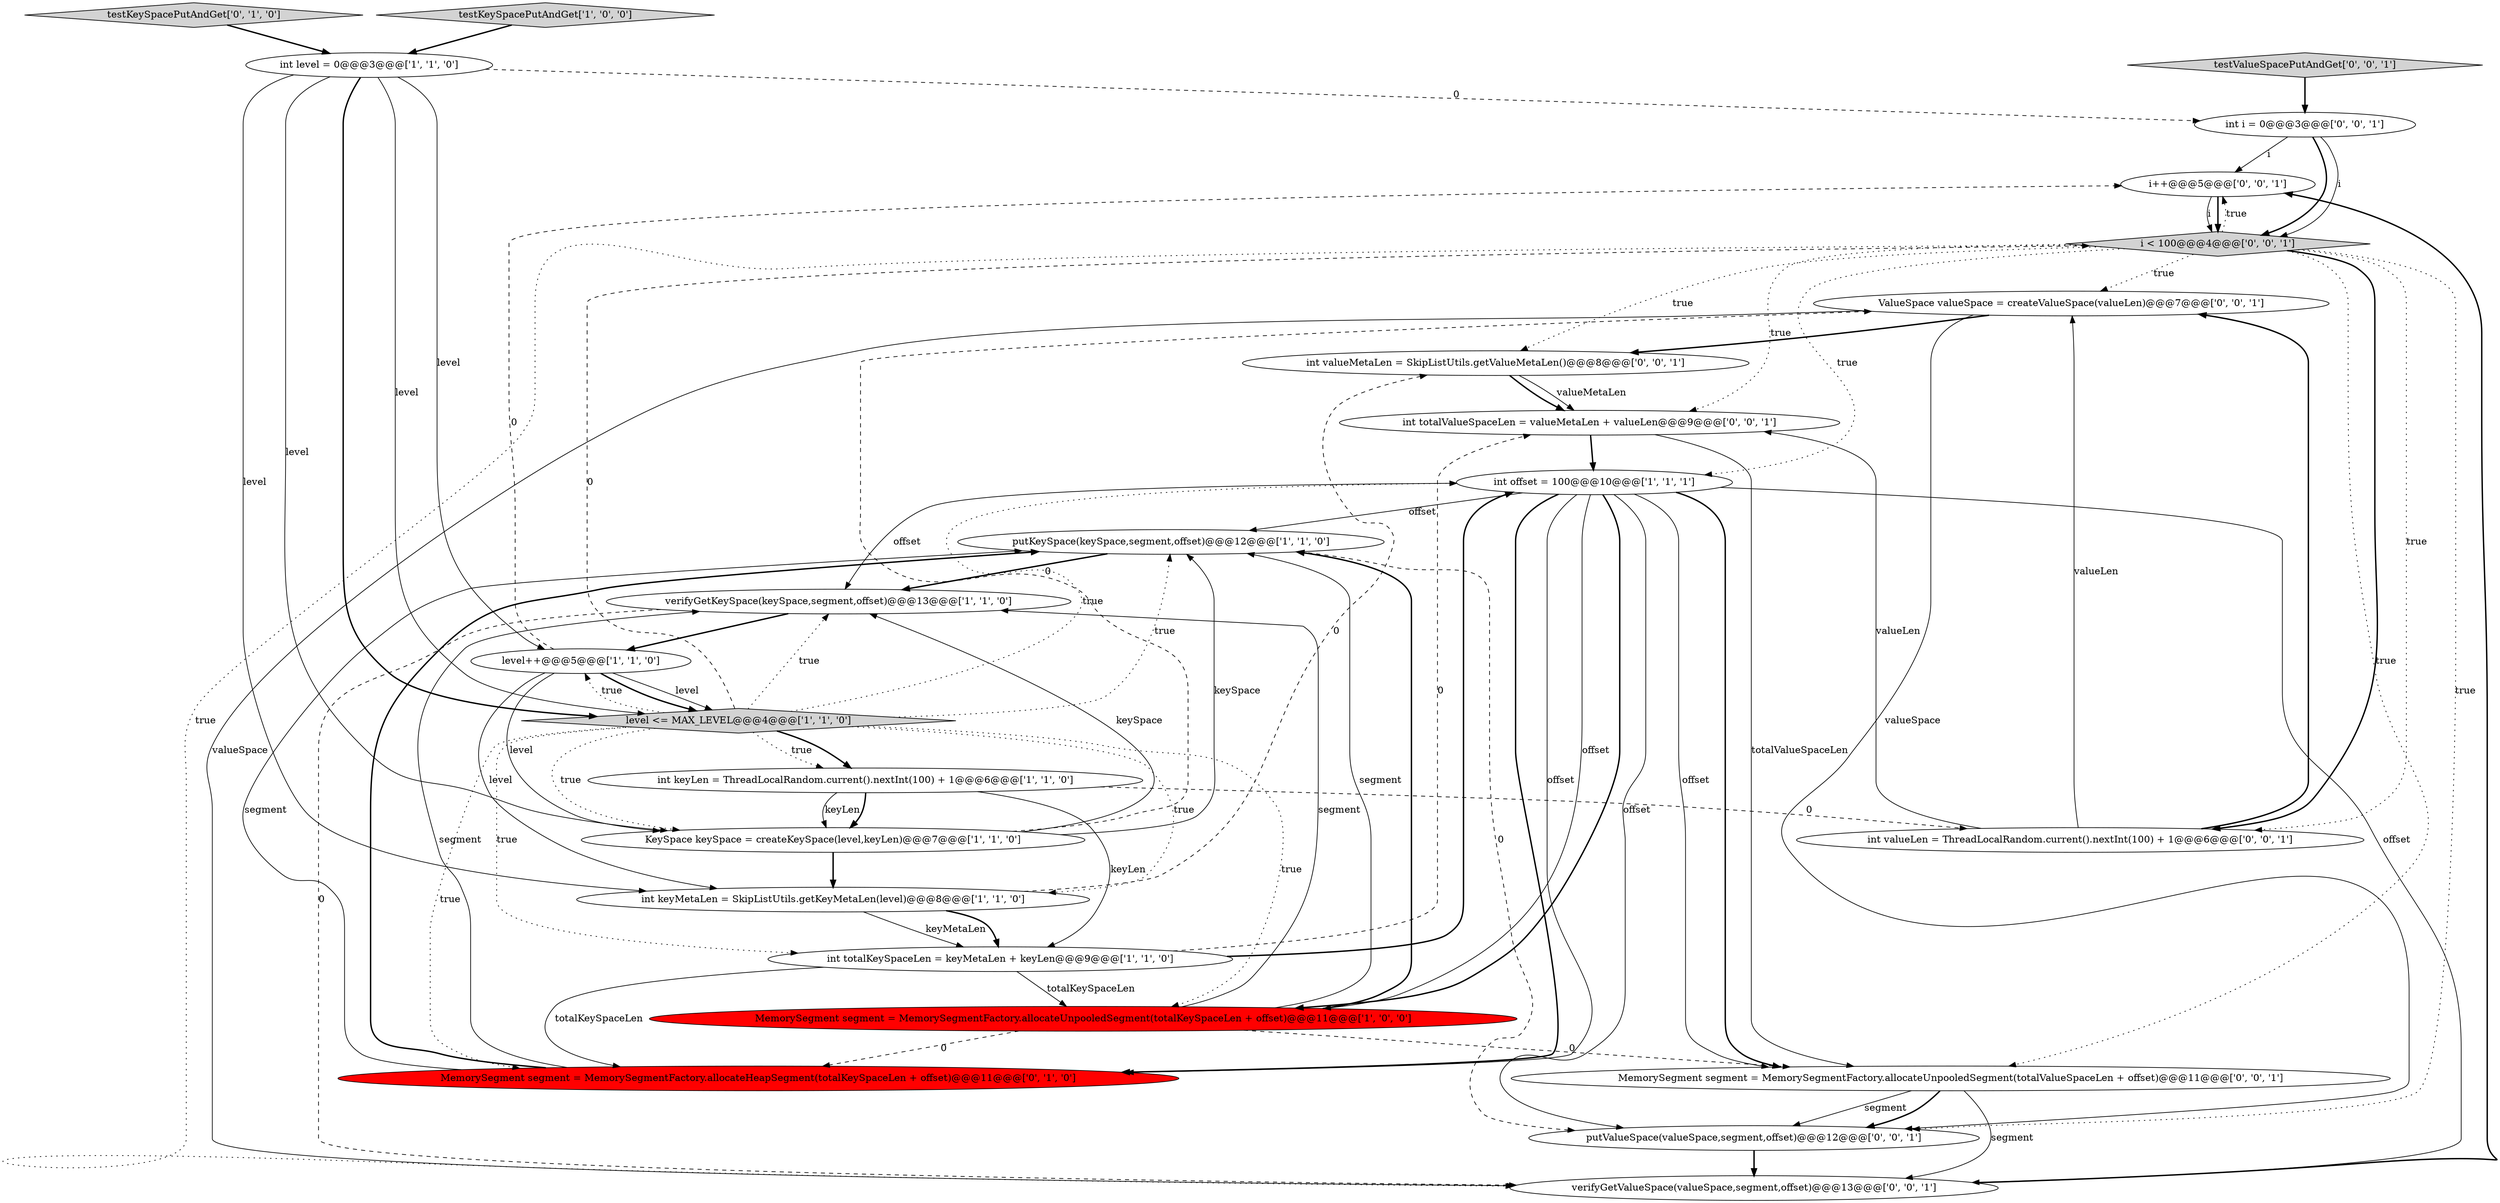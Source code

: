 digraph {
15 [style = filled, label = "int i = 0@@@3@@@['0', '0', '1']", fillcolor = white, shape = ellipse image = "AAA0AAABBB3BBB"];
16 [style = filled, label = "i++@@@5@@@['0', '0', '1']", fillcolor = white, shape = ellipse image = "AAA0AAABBB3BBB"];
17 [style = filled, label = "putValueSpace(valueSpace,segment,offset)@@@12@@@['0', '0', '1']", fillcolor = white, shape = ellipse image = "AAA0AAABBB3BBB"];
21 [style = filled, label = "i < 100@@@4@@@['0', '0', '1']", fillcolor = lightgray, shape = diamond image = "AAA0AAABBB3BBB"];
1 [style = filled, label = "putKeySpace(keySpace,segment,offset)@@@12@@@['1', '1', '0']", fillcolor = white, shape = ellipse image = "AAA0AAABBB1BBB"];
14 [style = filled, label = "ValueSpace valueSpace = createValueSpace(valueLen)@@@7@@@['0', '0', '1']", fillcolor = white, shape = ellipse image = "AAA0AAABBB3BBB"];
2 [style = filled, label = "int keyLen = ThreadLocalRandom.current().nextInt(100) + 1@@@6@@@['1', '1', '0']", fillcolor = white, shape = ellipse image = "AAA0AAABBB1BBB"];
22 [style = filled, label = "int totalValueSpaceLen = valueMetaLen + valueLen@@@9@@@['0', '0', '1']", fillcolor = white, shape = ellipse image = "AAA0AAABBB3BBB"];
10 [style = filled, label = "int level = 0@@@3@@@['1', '1', '0']", fillcolor = white, shape = ellipse image = "AAA0AAABBB1BBB"];
11 [style = filled, label = "int keyMetaLen = SkipListUtils.getKeyMetaLen(level)@@@8@@@['1', '1', '0']", fillcolor = white, shape = ellipse image = "AAA0AAABBB1BBB"];
3 [style = filled, label = "int totalKeySpaceLen = keyMetaLen + keyLen@@@9@@@['1', '1', '0']", fillcolor = white, shape = ellipse image = "AAA0AAABBB1BBB"];
24 [style = filled, label = "int valueMetaLen = SkipListUtils.getValueMetaLen()@@@8@@@['0', '0', '1']", fillcolor = white, shape = ellipse image = "AAA0AAABBB3BBB"];
12 [style = filled, label = "MemorySegment segment = MemorySegmentFactory.allocateHeapSegment(totalKeySpaceLen + offset)@@@11@@@['0', '1', '0']", fillcolor = red, shape = ellipse image = "AAA1AAABBB2BBB"];
8 [style = filled, label = "int offset = 100@@@10@@@['1', '1', '1']", fillcolor = white, shape = ellipse image = "AAA0AAABBB1BBB"];
0 [style = filled, label = "verifyGetKeySpace(keySpace,segment,offset)@@@13@@@['1', '1', '0']", fillcolor = white, shape = ellipse image = "AAA0AAABBB1BBB"];
23 [style = filled, label = "verifyGetValueSpace(valueSpace,segment,offset)@@@13@@@['0', '0', '1']", fillcolor = white, shape = ellipse image = "AAA0AAABBB3BBB"];
20 [style = filled, label = "int valueLen = ThreadLocalRandom.current().nextInt(100) + 1@@@6@@@['0', '0', '1']", fillcolor = white, shape = ellipse image = "AAA0AAABBB3BBB"];
6 [style = filled, label = "level <= MAX_LEVEL@@@4@@@['1', '1', '0']", fillcolor = lightgray, shape = diamond image = "AAA0AAABBB1BBB"];
5 [style = filled, label = "KeySpace keySpace = createKeySpace(level,keyLen)@@@7@@@['1', '1', '0']", fillcolor = white, shape = ellipse image = "AAA0AAABBB1BBB"];
19 [style = filled, label = "MemorySegment segment = MemorySegmentFactory.allocateUnpooledSegment(totalValueSpaceLen + offset)@@@11@@@['0', '0', '1']", fillcolor = white, shape = ellipse image = "AAA0AAABBB3BBB"];
7 [style = filled, label = "MemorySegment segment = MemorySegmentFactory.allocateUnpooledSegment(totalKeySpaceLen + offset)@@@11@@@['1', '0', '0']", fillcolor = red, shape = ellipse image = "AAA1AAABBB1BBB"];
13 [style = filled, label = "testKeySpacePutAndGet['0', '1', '0']", fillcolor = lightgray, shape = diamond image = "AAA0AAABBB2BBB"];
18 [style = filled, label = "testValueSpacePutAndGet['0', '0', '1']", fillcolor = lightgray, shape = diamond image = "AAA0AAABBB3BBB"];
9 [style = filled, label = "testKeySpacePutAndGet['1', '0', '0']", fillcolor = lightgray, shape = diamond image = "AAA0AAABBB1BBB"];
4 [style = filled, label = "level++@@@5@@@['1', '1', '0']", fillcolor = white, shape = ellipse image = "AAA0AAABBB1BBB"];
14->24 [style = bold, label=""];
14->17 [style = solid, label="valueSpace"];
4->11 [style = solid, label="level"];
4->16 [style = dashed, label="0"];
8->0 [style = solid, label="offset"];
3->7 [style = solid, label="totalKeySpaceLen"];
15->21 [style = bold, label=""];
21->8 [style = dotted, label="true"];
6->1 [style = dotted, label="true"];
9->10 [style = bold, label=""];
12->1 [style = solid, label="segment"];
8->12 [style = solid, label="offset"];
5->1 [style = solid, label="keySpace"];
22->8 [style = bold, label=""];
21->24 [style = dotted, label="true"];
15->16 [style = solid, label="i"];
21->23 [style = dotted, label="true"];
6->0 [style = dotted, label="true"];
6->11 [style = dotted, label="true"];
6->3 [style = dotted, label="true"];
11->3 [style = solid, label="keyMetaLen"];
24->22 [style = solid, label="valueMetaLen"];
8->1 [style = solid, label="offset"];
15->21 [style = solid, label="i"];
10->15 [style = dashed, label="0"];
2->5 [style = solid, label="keyLen"];
5->14 [style = dashed, label="0"];
7->1 [style = bold, label=""];
21->20 [style = dotted, label="true"];
7->1 [style = solid, label="segment"];
16->21 [style = solid, label="i"];
0->23 [style = dashed, label="0"];
18->15 [style = bold, label=""];
8->23 [style = solid, label="offset"];
21->22 [style = dotted, label="true"];
20->14 [style = bold, label=""];
21->17 [style = dotted, label="true"];
4->6 [style = solid, label="level"];
1->0 [style = bold, label=""];
3->22 [style = dashed, label="0"];
12->1 [style = bold, label=""];
6->2 [style = bold, label=""];
19->17 [style = solid, label="segment"];
5->0 [style = solid, label="keySpace"];
8->17 [style = solid, label="offset"];
6->7 [style = dotted, label="true"];
5->11 [style = bold, label=""];
6->12 [style = dotted, label="true"];
21->16 [style = dotted, label="true"];
13->10 [style = bold, label=""];
7->0 [style = solid, label="segment"];
2->3 [style = solid, label="keyLen"];
3->12 [style = solid, label="totalKeySpaceLen"];
19->17 [style = bold, label=""];
10->6 [style = bold, label=""];
17->23 [style = bold, label=""];
22->19 [style = solid, label="totalValueSpaceLen"];
10->6 [style = solid, label="level"];
10->11 [style = solid, label="level"];
6->2 [style = dotted, label="true"];
11->3 [style = bold, label=""];
6->8 [style = dotted, label="true"];
3->8 [style = bold, label=""];
8->12 [style = bold, label=""];
19->23 [style = solid, label="segment"];
8->19 [style = solid, label="offset"];
2->5 [style = bold, label=""];
6->21 [style = dashed, label="0"];
12->0 [style = solid, label="segment"];
10->4 [style = solid, label="level"];
23->16 [style = bold, label=""];
2->20 [style = dashed, label="0"];
4->6 [style = bold, label=""];
8->19 [style = bold, label=""];
20->14 [style = solid, label="valueLen"];
20->22 [style = solid, label="valueLen"];
4->5 [style = solid, label="level"];
24->22 [style = bold, label=""];
8->7 [style = solid, label="offset"];
8->7 [style = bold, label=""];
1->17 [style = dashed, label="0"];
21->20 [style = bold, label=""];
6->4 [style = dotted, label="true"];
7->19 [style = dashed, label="0"];
0->4 [style = bold, label=""];
16->21 [style = bold, label=""];
14->23 [style = solid, label="valueSpace"];
21->19 [style = dotted, label="true"];
11->24 [style = dashed, label="0"];
21->14 [style = dotted, label="true"];
7->12 [style = dashed, label="0"];
10->5 [style = solid, label="level"];
6->5 [style = dotted, label="true"];
}
